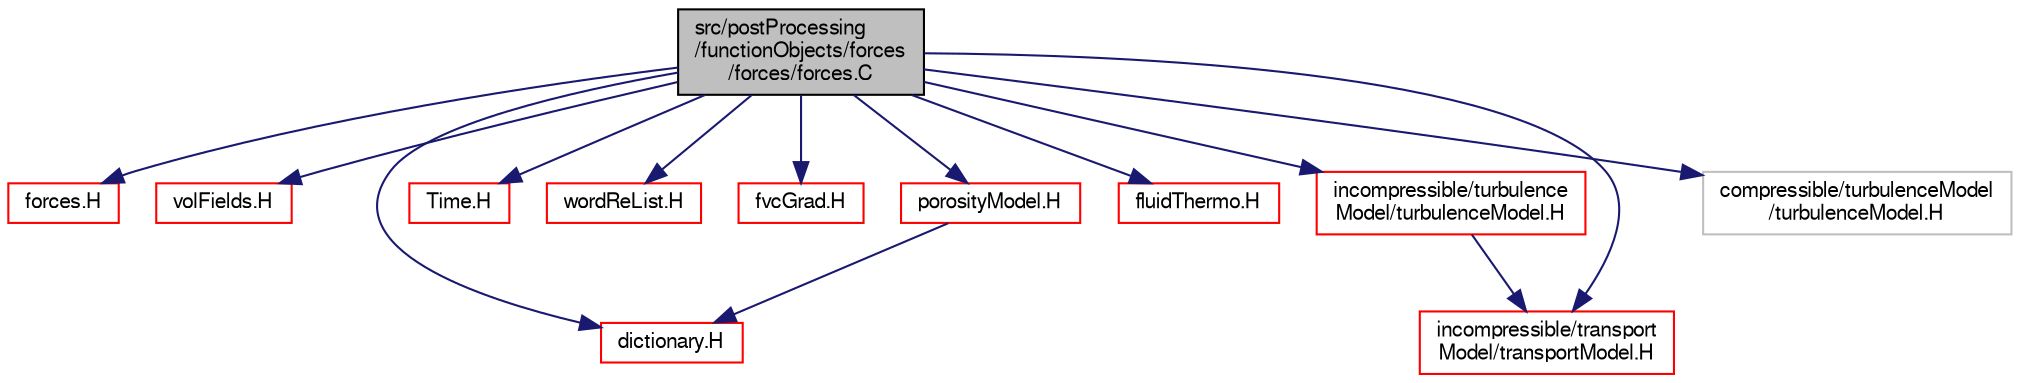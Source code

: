 digraph "src/postProcessing/functionObjects/forces/forces/forces.C"
{
  bgcolor="transparent";
  edge [fontname="FreeSans",fontsize="10",labelfontname="FreeSans",labelfontsize="10"];
  node [fontname="FreeSans",fontsize="10",shape=record];
  Node0 [label="src/postProcessing\l/functionObjects/forces\l/forces/forces.C",height=0.2,width=0.4,color="black", fillcolor="grey75", style="filled", fontcolor="black"];
  Node0 -> Node1 [color="midnightblue",fontsize="10",style="solid",fontname="FreeSans"];
  Node1 [label="forces.H",height=0.2,width=0.4,color="red",URL="$a13511.html"];
  Node0 -> Node233 [color="midnightblue",fontsize="10",style="solid",fontname="FreeSans"];
  Node233 [label="volFields.H",height=0.2,width=0.4,color="red",URL="$a02750.html"];
  Node0 -> Node138 [color="midnightblue",fontsize="10",style="solid",fontname="FreeSans"];
  Node138 [label="dictionary.H",height=0.2,width=0.4,color="red",URL="$a08804.html"];
  Node0 -> Node311 [color="midnightblue",fontsize="10",style="solid",fontname="FreeSans"];
  Node311 [label="Time.H",height=0.2,width=0.4,color="red",URL="$a09311.html"];
  Node0 -> Node71 [color="midnightblue",fontsize="10",style="solid",fontname="FreeSans"];
  Node71 [label="wordReList.H",height=0.2,width=0.4,color="red",URL="$a12626.html"];
  Node0 -> Node330 [color="midnightblue",fontsize="10",style="solid",fontname="FreeSans"];
  Node330 [label="fvcGrad.H",height=0.2,width=0.4,color="red",URL="$a02978.html",tooltip="Calculate the gradient of the given field. "];
  Node0 -> Node331 [color="midnightblue",fontsize="10",style="solid",fontname="FreeSans"];
  Node331 [label="porosityModel.H",height=0.2,width=0.4,color="red",URL="$a01304.html"];
  Node331 -> Node138 [color="midnightblue",fontsize="10",style="solid",fontname="FreeSans"];
  Node0 -> Node334 [color="midnightblue",fontsize="10",style="solid",fontname="FreeSans"];
  Node334 [label="fluidThermo.H",height=0.2,width=0.4,color="red",URL="$a15428.html"];
  Node0 -> Node337 [color="midnightblue",fontsize="10",style="solid",fontname="FreeSans"];
  Node337 [label="incompressible/turbulence\lModel/turbulenceModel.H",height=0.2,width=0.4,color="red",URL="$a40271.html"];
  Node337 -> Node338 [color="midnightblue",fontsize="10",style="solid",fontname="FreeSans"];
  Node338 [label="incompressible/transport\lModel/transportModel.H",height=0.2,width=0.4,color="red",URL="$a16823.html"];
  Node0 -> Node340 [color="midnightblue",fontsize="10",style="solid",fontname="FreeSans"];
  Node340 [label="compressible/turbulenceModel\l/turbulenceModel.H",height=0.2,width=0.4,color="grey75"];
  Node0 -> Node338 [color="midnightblue",fontsize="10",style="solid",fontname="FreeSans"];
}
